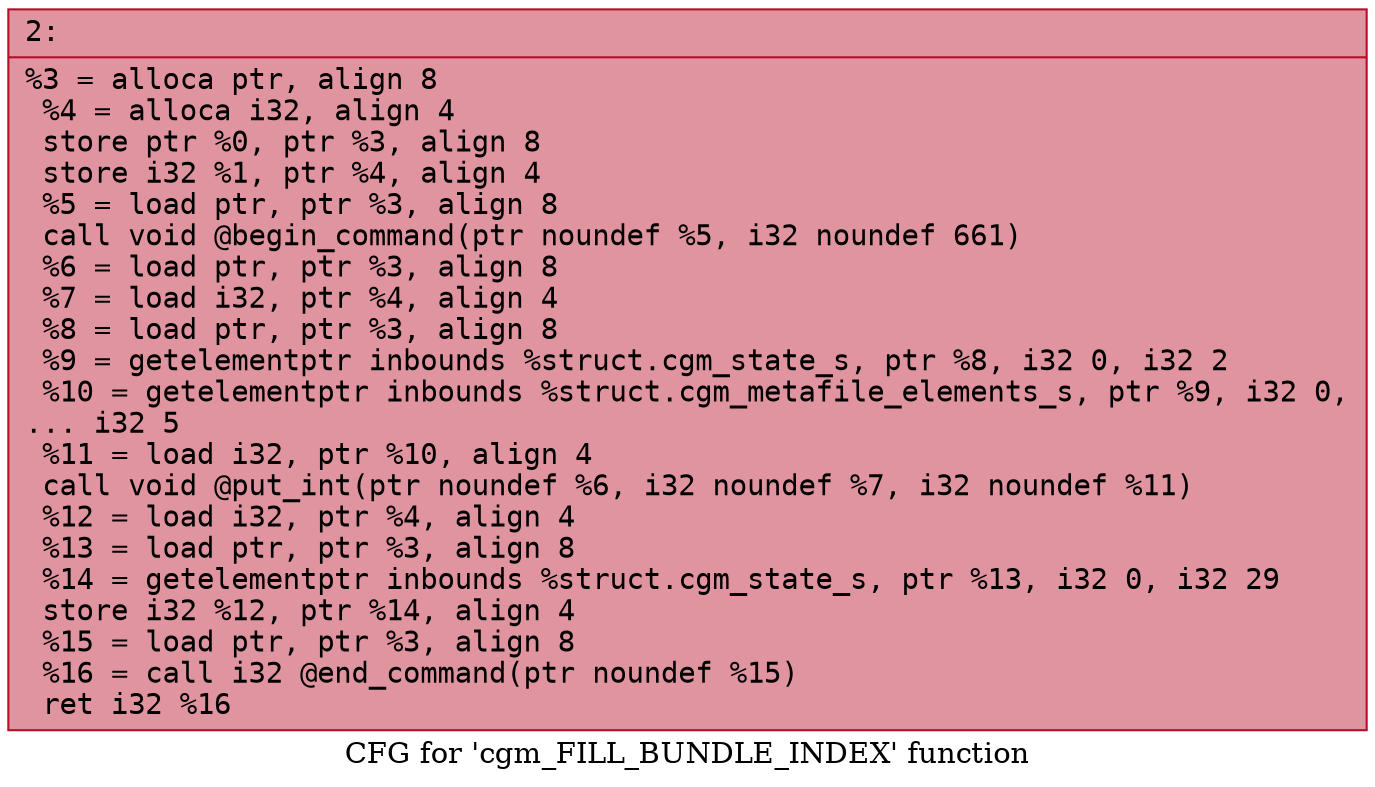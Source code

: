 digraph "CFG for 'cgm_FILL_BUNDLE_INDEX' function" {
	label="CFG for 'cgm_FILL_BUNDLE_INDEX' function";

	Node0x6000024c1950 [shape=record,color="#b70d28ff", style=filled, fillcolor="#b70d2870" fontname="Courier",label="{2:\l|  %3 = alloca ptr, align 8\l  %4 = alloca i32, align 4\l  store ptr %0, ptr %3, align 8\l  store i32 %1, ptr %4, align 4\l  %5 = load ptr, ptr %3, align 8\l  call void @begin_command(ptr noundef %5, i32 noundef 661)\l  %6 = load ptr, ptr %3, align 8\l  %7 = load i32, ptr %4, align 4\l  %8 = load ptr, ptr %3, align 8\l  %9 = getelementptr inbounds %struct.cgm_state_s, ptr %8, i32 0, i32 2\l  %10 = getelementptr inbounds %struct.cgm_metafile_elements_s, ptr %9, i32 0,\l... i32 5\l  %11 = load i32, ptr %10, align 4\l  call void @put_int(ptr noundef %6, i32 noundef %7, i32 noundef %11)\l  %12 = load i32, ptr %4, align 4\l  %13 = load ptr, ptr %3, align 8\l  %14 = getelementptr inbounds %struct.cgm_state_s, ptr %13, i32 0, i32 29\l  store i32 %12, ptr %14, align 4\l  %15 = load ptr, ptr %3, align 8\l  %16 = call i32 @end_command(ptr noundef %15)\l  ret i32 %16\l}"];
}
